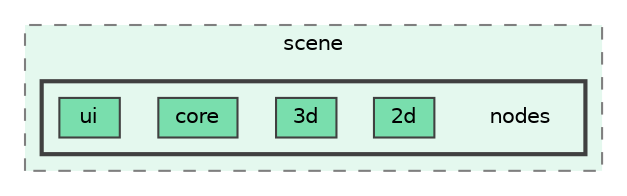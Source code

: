 digraph "Lys/src/Lys/scene/nodes"
{
 // LATEX_PDF_SIZE
  bgcolor="transparent";
  edge [fontname=Helvetica,fontsize=10,labelfontname=Helvetica,labelfontsize=10];
  node [fontname=Helvetica,fontsize=10,shape=box,height=0.2,width=0.4];
  compound=true
  subgraph clusterdir_a866cfa69d20bc68ee4a94138e6f4540 {
    graph [ bgcolor="#e4f8ee", pencolor="grey50", label="scene", fontname=Helvetica,fontsize=10 style="filled,dashed", URL="dir_a866cfa69d20bc68ee4a94138e6f4540.html",tooltip=""]
  subgraph clusterdir_267e000131f6845fe0d045e95a37f618 {
    graph [ bgcolor="#e4f8ee", pencolor="grey25", label="", fontname=Helvetica,fontsize=10 style="filled,bold", URL="dir_267e000131f6845fe0d045e95a37f618.html",tooltip=""]
    dir_267e000131f6845fe0d045e95a37f618 [shape=plaintext, label="nodes"];
  dir_100e40dbf5716879e48126a641228733 [label="2d", fillcolor="#79dead", color="grey25", style="filled", URL="dir_100e40dbf5716879e48126a641228733.html",tooltip=""];
  dir_70f26667c4687edce3bf0c6d7204811d [label="3d", fillcolor="#79dead", color="grey25", style="filled", URL="dir_70f26667c4687edce3bf0c6d7204811d.html",tooltip=""];
  dir_6970113ef54c9a55b8b41b4efd57680d [label="core", fillcolor="#79dead", color="grey25", style="filled", URL="dir_6970113ef54c9a55b8b41b4efd57680d.html",tooltip=""];
  dir_6bd1c5954fdcbee195e6f0fccb640b97 [label="ui", fillcolor="#79dead", color="grey25", style="filled", URL="dir_6bd1c5954fdcbee195e6f0fccb640b97.html",tooltip=""];
  }
  }
}
